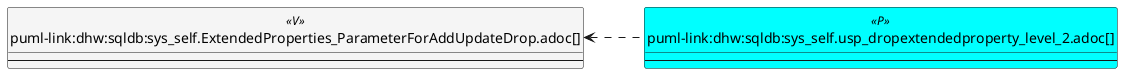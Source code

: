 @startuml
left to right direction
'top to bottom direction
hide circle
'avoide "." issues:
set namespaceSeparator none


skinparam class {
  BackgroundColor White
  BackgroundColor<<FN>> Yellow
  BackgroundColor<<FS>> Yellow
  BackgroundColor<<FT>> LightGray
  BackgroundColor<<IF>> Yellow
  BackgroundColor<<IS>> Yellow
  BackgroundColor<<P>> Aqua
  BackgroundColor<<PC>> Aqua
  BackgroundColor<<SN>> Yellow
  BackgroundColor<<SO>> SlateBlue
  BackgroundColor<<TF>> LightGray
  BackgroundColor<<TR>> Tomato
  BackgroundColor<<U>> White
  BackgroundColor<<V>> WhiteSmoke
  BackgroundColor<<X>> Aqua
  BackgroundColor<<external>> AliceBlue
}


entity "puml-link:dhw:sqldb:sys_self.ExtendedProperties_ParameterForAddUpdateDrop.adoc[]" as sys_self.ExtendedProperties_ParameterForAddUpdateDrop << V >> {
  --
}

entity "puml-link:dhw:sqldb:sys_self.usp_dropextendedproperty_level_2.adoc[]" as sys_self.usp_dropextendedproperty_level_2 << P >> {
  --
}

sys_self.ExtendedProperties_ParameterForAddUpdateDrop <.. sys_self.usp_dropextendedproperty_level_2
@enduml

